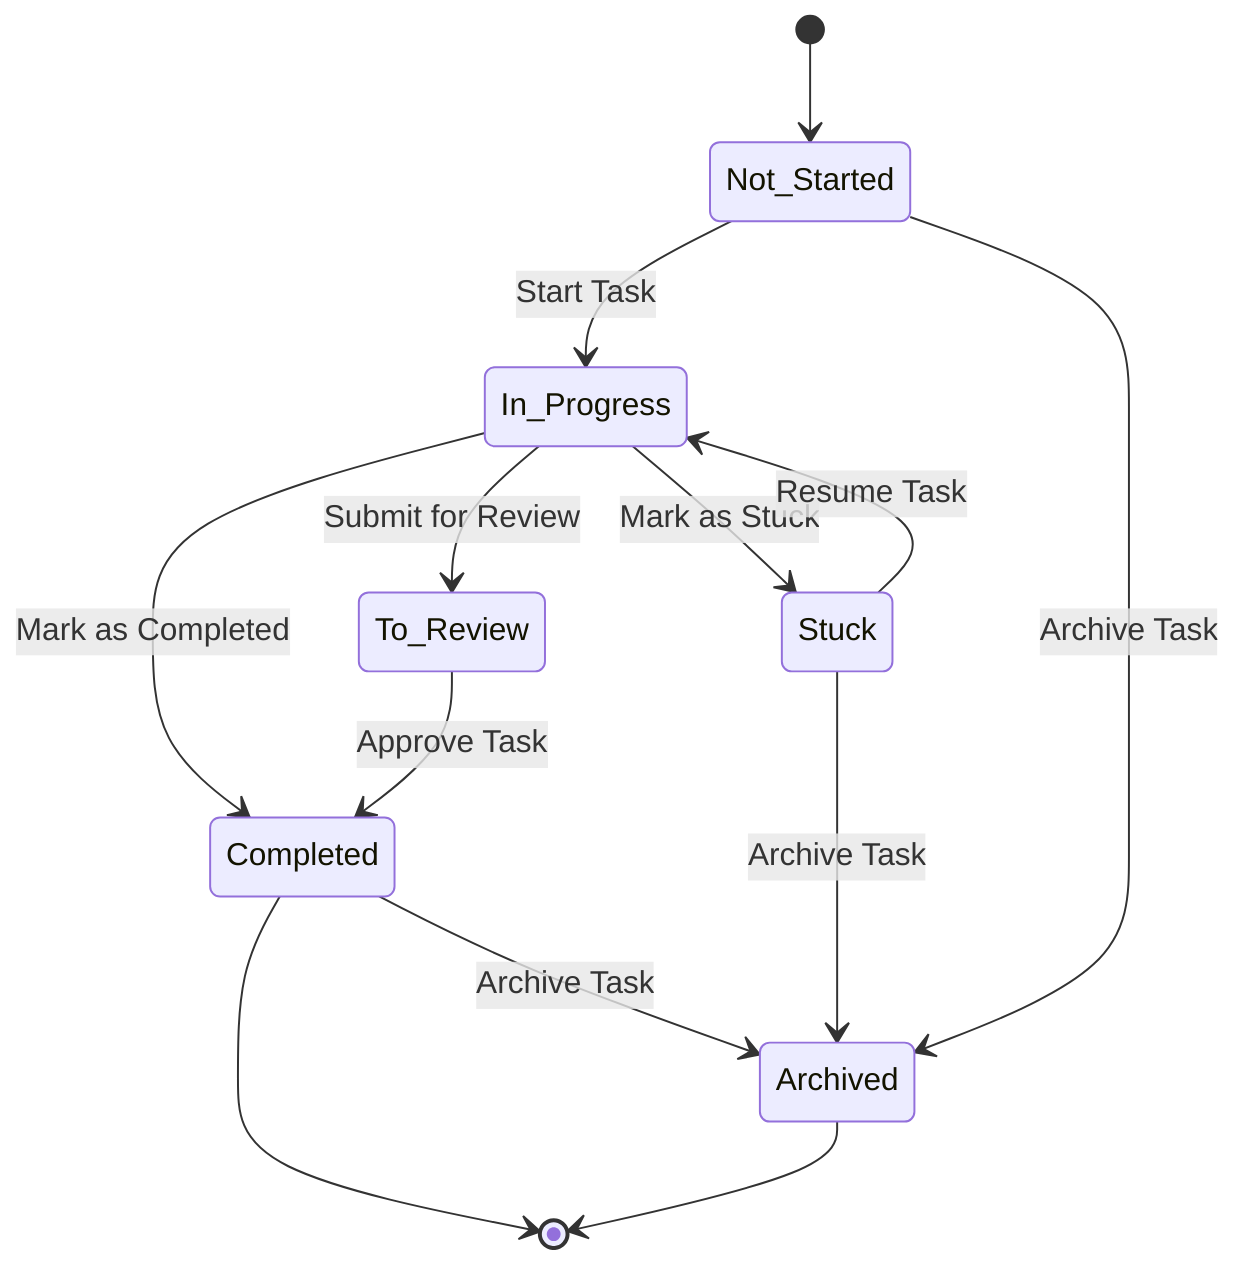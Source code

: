 stateDiagram-v2
    [*] --> Not_Started
    Not_Started --> In_Progress : Start Task
    In_Progress --> Completed : Mark as Completed
    In_Progress --> Stuck : Mark as Stuck
    Stuck --> In_Progress : Resume Task
    In_Progress --> To_Review : Submit for Review
    To_Review --> Completed : Approve Task
    Completed --> Archived : Archive Task
    Stuck --> Archived : Archive Task
    Not_Started --> Archived : Archive Task
    Completed --> [*]
    Archived --> [*]